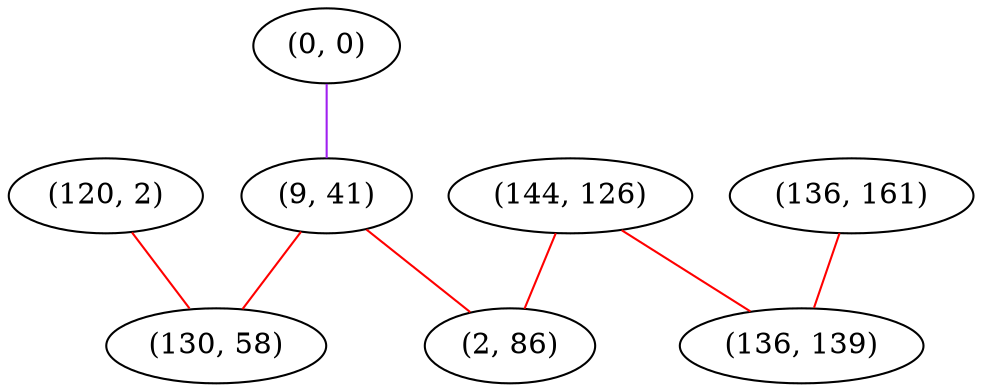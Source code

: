 graph "" {
"(0, 0)";
"(136, 161)";
"(144, 126)";
"(136, 139)";
"(9, 41)";
"(2, 86)";
"(120, 2)";
"(130, 58)";
"(0, 0)" -- "(9, 41)"  [color=purple, key=0, weight=4];
"(136, 161)" -- "(136, 139)"  [color=red, key=0, weight=1];
"(144, 126)" -- "(136, 139)"  [color=red, key=0, weight=1];
"(144, 126)" -- "(2, 86)"  [color=red, key=0, weight=1];
"(9, 41)" -- "(2, 86)"  [color=red, key=0, weight=1];
"(9, 41)" -- "(130, 58)"  [color=red, key=0, weight=1];
"(120, 2)" -- "(130, 58)"  [color=red, key=0, weight=1];
}
